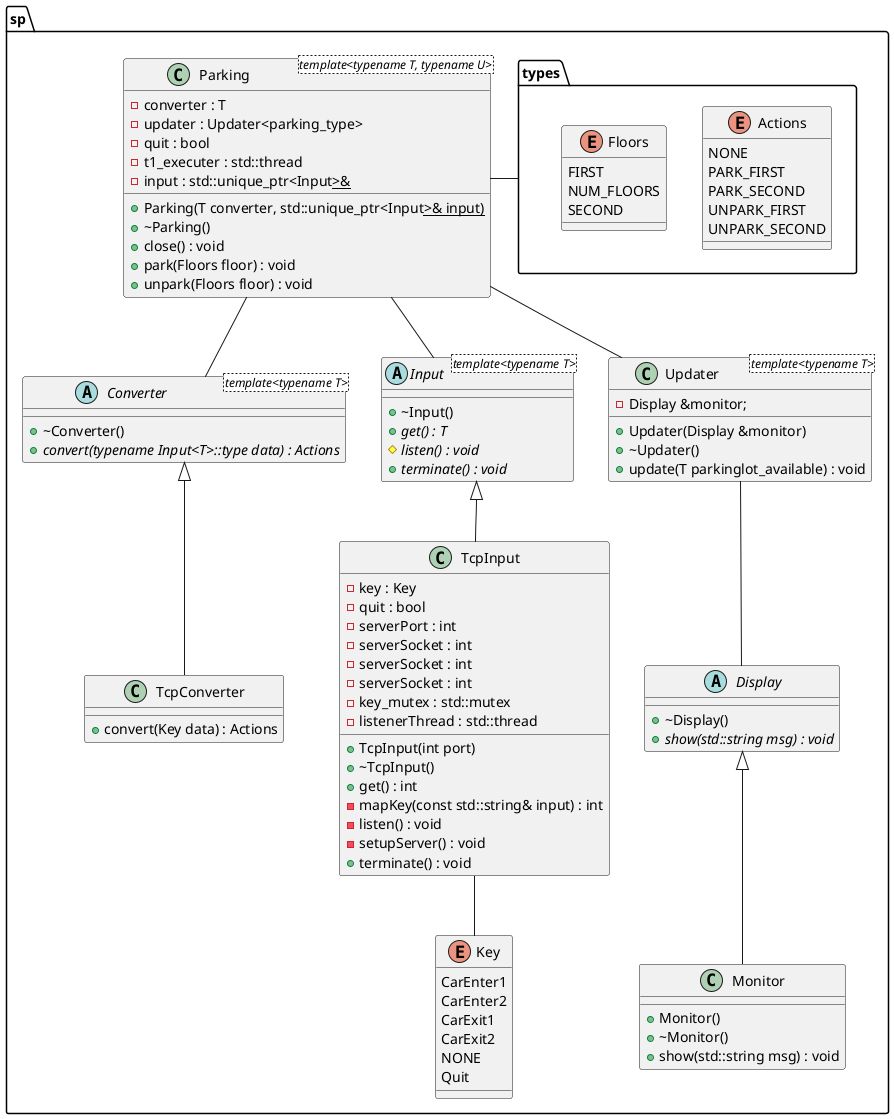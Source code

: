 @startuml



/' Objects '/

namespace sp {
	abstract class Converter <template<typename T>> {
		+~Converter()
		+{abstract} convert(typename Input<T>::type data) : Actions
	}

	abstract class Display  {
		+~Display()
		+{abstract} show(std::string msg) : void
	}

	abstract class Input <template<typename T>> {
		+~Input()
		+{abstract} get() : T
		#{abstract} listen() : void
		+{abstract} terminate() : void
	}

	class Monitor {
		+Monitor()
		+~Monitor()
		+show(std::string msg) : void
	}

	class Parking <template<typename T, typename U>> {
		+Parking(T converter, std::unique_ptr<Input<U>>& input)
		+~Parking()
		-converter : T
		-updater : Updater<parking_type>
		-quit : bool
		-t1_executer : std::thread
		-input : std::unique_ptr<Input<U>>&
		+close() : void
		+park(Floors floor) : void
		+unpark(Floors floor) : void
	}

	class Updater <template<typename T>> {
		+Updater(Display &monitor)
		+~Updater()
		+update(T parkinglot_available) : void
		-Display &monitor;
	}

	class TcpInput {
		+TcpInput(int port)
		+~TcpInput()
		-key : Key
		-quit : bool
		+get() : int
		-mapKey(const std::string& input) : int
		-serverPort : int
		-serverSocket : int
		-serverSocket : int
		-serverSocket : int
		-key_mutex : std::mutex
		-listenerThread : std::thread
		-listen() : void
		-setupServer() : void
		+terminate() : void
	}


	class TcpConverter {
		+convert(Key data) : Actions
	}
namespace types {

	enum Actions {
		NONE
		PARK_FIRST
		PARK_SECOND
		UNPARK_FIRST
		UNPARK_SECOND
	}

	enum Floors {
		FIRST
		NUM_FLOORS
		SECOND
	}

}
	enum Key {
		CarEnter1
		CarEnter2
		CarExit1
		CarExit2
		NONE
		Quit
	}
}





/' Inheritance relationships '/

sp.Converter <|-- sp.TcpConverter
sp.Display <|-- sp.Monitor
sp.Input <|-- sp.TcpInput





/' Aggregation relationships '/

sp.Parking -- sp.Input
sp.Parking -- sp.Updater
sp.TcpInput -- sp.Key
sp.Updater -- sp.Display
sp.Parking -- sp.Converter
sp.Parking - sp.types
@enduml
